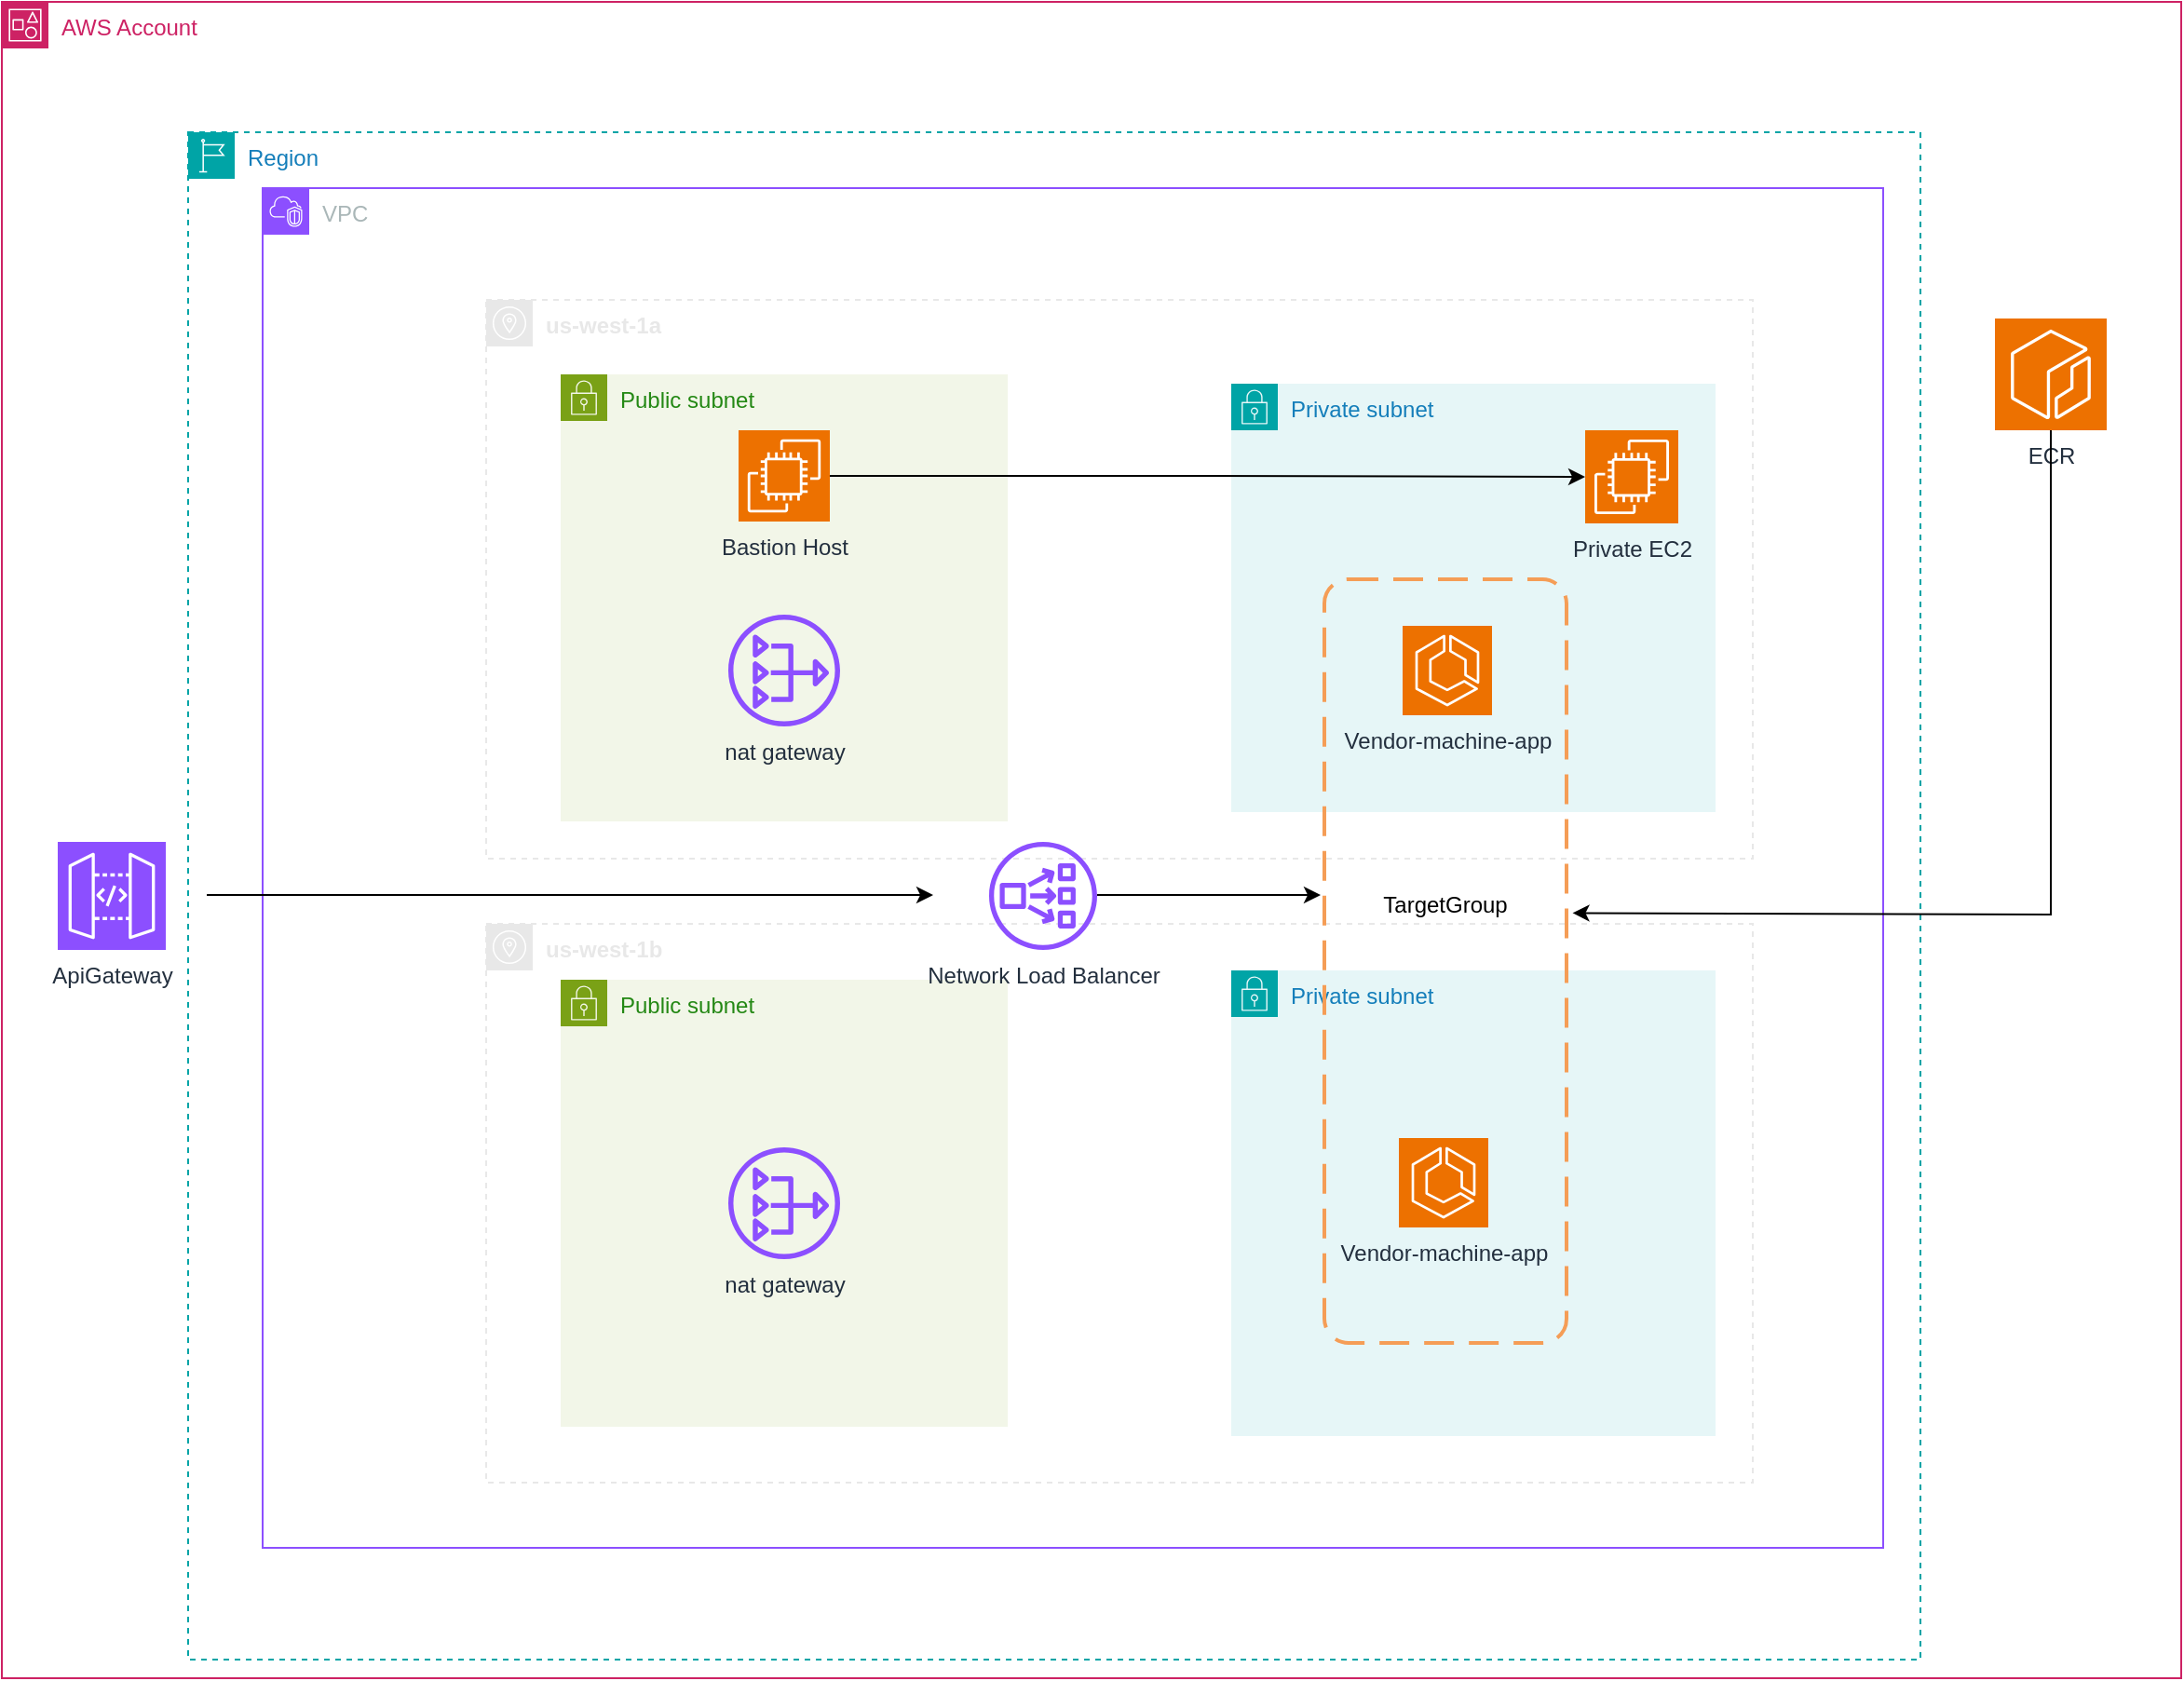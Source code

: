<mxfile version="24.7.17">
  <diagram name="Pagina-1" id="GiYAnxYqwcvPLfveUBgX">
    <mxGraphModel dx="2117" dy="621" grid="1" gridSize="10" guides="1" tooltips="1" connect="1" arrows="1" fold="1" page="1" pageScale="1" pageWidth="827" pageHeight="1169" math="0" shadow="0">
      <root>
        <mxCell id="0" />
        <mxCell id="1" parent="0" />
        <mxCell id="ztPhvUMGdO83rlUTSz4A-1" value="AWS Account" style="points=[[0,0],[0.25,0],[0.5,0],[0.75,0],[1,0],[1,0.25],[1,0.5],[1,0.75],[1,1],[0.75,1],[0.5,1],[0.25,1],[0,1],[0,0.75],[0,0.5],[0,0.25]];outlineConnect=0;gradientColor=none;html=1;whiteSpace=wrap;fontSize=12;fontStyle=0;container=1;pointerEvents=0;collapsible=0;recursiveResize=0;shape=mxgraph.aws4.group;grIcon=mxgraph.aws4.group_account;strokeColor=#CD2264;fillColor=none;verticalAlign=top;align=left;spacingLeft=30;fontColor=#CD2264;dashed=0;" parent="1" vertex="1">
          <mxGeometry x="-620" y="10" width="1170" height="900" as="geometry" />
        </mxCell>
        <mxCell id="ztPhvUMGdO83rlUTSz4A-2" value="VPC" style="points=[[0,0],[0.25,0],[0.5,0],[0.75,0],[1,0],[1,0.25],[1,0.5],[1,0.75],[1,1],[0.75,1],[0.5,1],[0.25,1],[0,1],[0,0.75],[0,0.5],[0,0.25]];outlineConnect=0;gradientColor=none;html=1;whiteSpace=wrap;fontSize=12;fontStyle=0;container=1;pointerEvents=0;collapsible=0;recursiveResize=0;shape=mxgraph.aws4.group;grIcon=mxgraph.aws4.group_vpc2;strokeColor=#8C4FFF;fillColor=none;verticalAlign=top;align=left;spacingLeft=30;fontColor=#AAB7B8;dashed=0;" parent="ztPhvUMGdO83rlUTSz4A-1" vertex="1">
          <mxGeometry x="140" y="100" width="870" height="730" as="geometry" />
        </mxCell>
        <mxCell id="ztPhvUMGdO83rlUTSz4A-17" value="Region" style="points=[[0,0],[0.25,0],[0.5,0],[0.75,0],[1,0],[1,0.25],[1,0.5],[1,0.75],[1,1],[0.75,1],[0.5,1],[0.25,1],[0,1],[0,0.75],[0,0.5],[0,0.25]];outlineConnect=0;gradientColor=none;html=1;whiteSpace=wrap;fontSize=12;fontStyle=0;container=1;pointerEvents=0;collapsible=0;recursiveResize=0;shape=mxgraph.aws4.group;grIcon=mxgraph.aws4.group_region;strokeColor=#00A4A6;fillColor=none;verticalAlign=top;align=left;spacingLeft=30;fontColor=#147EBA;dashed=1;" parent="ztPhvUMGdO83rlUTSz4A-1" vertex="1">
          <mxGeometry x="100" y="70" width="930" height="820" as="geometry" />
        </mxCell>
        <mxCell id="Mo4Rw9_1grGhFhqYLfK0-2" value="&lt;b&gt;us-west-1a&lt;/b&gt;" style="sketch=0;outlineConnect=0;gradientColor=none;html=1;whiteSpace=wrap;fontSize=12;fontStyle=0;shape=mxgraph.aws4.group;grIcon=mxgraph.aws4.group_availability_zone;strokeColor=#E8E8E8;fillColor=none;verticalAlign=top;align=left;spacingLeft=30;fontColor=#E8E8E8;dashed=1;" parent="ztPhvUMGdO83rlUTSz4A-17" vertex="1">
          <mxGeometry x="160" y="90" width="680" height="300" as="geometry" />
        </mxCell>
        <mxCell id="Mo4Rw9_1grGhFhqYLfK0-8" value="Private subnet" style="points=[[0,0],[0.25,0],[0.5,0],[0.75,0],[1,0],[1,0.25],[1,0.5],[1,0.75],[1,1],[0.75,1],[0.5,1],[0.25,1],[0,1],[0,0.75],[0,0.5],[0,0.25]];outlineConnect=0;gradientColor=none;html=1;whiteSpace=wrap;fontSize=12;fontStyle=0;container=1;pointerEvents=0;collapsible=0;recursiveResize=0;shape=mxgraph.aws4.group;grIcon=mxgraph.aws4.group_security_group;grStroke=0;strokeColor=#00A4A6;fillColor=#E6F6F7;verticalAlign=top;align=left;spacingLeft=30;fontColor=#147EBA;dashed=0;" parent="ztPhvUMGdO83rlUTSz4A-17" vertex="1">
          <mxGeometry x="560" y="135" width="260" height="230" as="geometry" />
        </mxCell>
        <mxCell id="Mo4Rw9_1grGhFhqYLfK0-11" value="Vendor-machine-app" style="sketch=0;points=[[0,0,0],[0.25,0,0],[0.5,0,0],[0.75,0,0],[1,0,0],[0,1,0],[0.25,1,0],[0.5,1,0],[0.75,1,0],[1,1,0],[0,0.25,0],[0,0.5,0],[0,0.75,0],[1,0.25,0],[1,0.5,0],[1,0.75,0]];outlineConnect=0;fontColor=#232F3E;fillColor=#ED7100;strokeColor=#ffffff;dashed=0;verticalLabelPosition=bottom;verticalAlign=top;align=center;html=1;fontSize=12;fontStyle=0;aspect=fixed;shape=mxgraph.aws4.resourceIcon;resIcon=mxgraph.aws4.ecs;" parent="Mo4Rw9_1grGhFhqYLfK0-8" vertex="1">
          <mxGeometry x="92" y="130" width="48" height="48" as="geometry" />
        </mxCell>
        <mxCell id="Mo4Rw9_1grGhFhqYLfK0-4" value="Public subnet" style="points=[[0,0],[0.25,0],[0.5,0],[0.75,0],[1,0],[1,0.25],[1,0.5],[1,0.75],[1,1],[0.75,1],[0.5,1],[0.25,1],[0,1],[0,0.75],[0,0.5],[0,0.25]];outlineConnect=0;gradientColor=none;html=1;whiteSpace=wrap;fontSize=12;fontStyle=0;container=1;pointerEvents=0;collapsible=0;recursiveResize=0;shape=mxgraph.aws4.group;grIcon=mxgraph.aws4.group_security_group;grStroke=0;strokeColor=#7AA116;fillColor=#F2F6E8;verticalAlign=top;align=left;spacingLeft=30;fontColor=#248814;dashed=0;" parent="ztPhvUMGdO83rlUTSz4A-17" vertex="1">
          <mxGeometry x="200" y="130" width="240" height="240" as="geometry" />
        </mxCell>
        <mxCell id="lFxHBnv5PewYRHa8zUj7-11" value="nat gateway" style="sketch=0;outlineConnect=0;fontColor=#232F3E;gradientColor=none;fillColor=#8C4FFF;strokeColor=none;dashed=0;verticalLabelPosition=bottom;verticalAlign=top;align=center;html=1;fontSize=12;fontStyle=0;aspect=fixed;pointerEvents=1;shape=mxgraph.aws4.nat_gateway;" parent="Mo4Rw9_1grGhFhqYLfK0-4" vertex="1">
          <mxGeometry x="90" y="129" width="60" height="60" as="geometry" />
        </mxCell>
        <mxCell id="Mo4Rw9_1grGhFhqYLfK0-9" value="Private subnet" style="points=[[0,0],[0.25,0],[0.5,0],[0.75,0],[1,0],[1,0.25],[1,0.5],[1,0.75],[1,1],[0.75,1],[0.5,1],[0.25,1],[0,1],[0,0.75],[0,0.5],[0,0.25]];outlineConnect=0;gradientColor=none;html=1;whiteSpace=wrap;fontSize=12;fontStyle=0;container=1;pointerEvents=0;collapsible=0;recursiveResize=0;shape=mxgraph.aws4.group;grIcon=mxgraph.aws4.group_security_group;grStroke=0;strokeColor=#00A4A6;fillColor=#E6F6F7;verticalAlign=top;align=left;spacingLeft=30;fontColor=#147EBA;dashed=0;" parent="ztPhvUMGdO83rlUTSz4A-17" vertex="1">
          <mxGeometry x="560" y="450" width="260" height="250" as="geometry" />
        </mxCell>
        <mxCell id="lFxHBnv5PewYRHa8zUj7-1" value="Vendor-machine-app" style="sketch=0;points=[[0,0,0],[0.25,0,0],[0.5,0,0],[0.75,0,0],[1,0,0],[0,1,0],[0.25,1,0],[0.5,1,0],[0.75,1,0],[1,1,0],[0,0.25,0],[0,0.5,0],[0,0.75,0],[1,0.25,0],[1,0.5,0],[1,0.75,0]];outlineConnect=0;fontColor=#232F3E;fillColor=#ED7100;strokeColor=#ffffff;dashed=0;verticalLabelPosition=bottom;verticalAlign=top;align=center;html=1;fontSize=12;fontStyle=0;aspect=fixed;shape=mxgraph.aws4.resourceIcon;resIcon=mxgraph.aws4.ecs;" parent="Mo4Rw9_1grGhFhqYLfK0-9" vertex="1">
          <mxGeometry x="90" y="90" width="48" height="48" as="geometry" />
        </mxCell>
        <mxCell id="Mo4Rw9_1grGhFhqYLfK0-23" style="edgeStyle=orthogonalEdgeStyle;rounded=0;orthogonalLoop=1;jettySize=auto;html=1;strokeColor=#000000;" parent="ztPhvUMGdO83rlUTSz4A-17" source="Mo4Rw9_1grGhFhqYLfK0-15" target="Mo4Rw9_1grGhFhqYLfK0-14" edge="1">
          <mxGeometry relative="1" as="geometry" />
        </mxCell>
        <mxCell id="Mo4Rw9_1grGhFhqYLfK0-5" value="Public subnet" style="points=[[0,0],[0.25,0],[0.5,0],[0.75,0],[1,0],[1,0.25],[1,0.5],[1,0.75],[1,1],[0.75,1],[0.5,1],[0.25,1],[0,1],[0,0.75],[0,0.5],[0,0.25]];outlineConnect=0;gradientColor=none;html=1;whiteSpace=wrap;fontSize=12;fontStyle=0;container=1;pointerEvents=0;collapsible=0;recursiveResize=0;shape=mxgraph.aws4.group;grIcon=mxgraph.aws4.group_security_group;grStroke=0;strokeColor=#7AA116;fillColor=#F2F6E8;verticalAlign=top;align=left;spacingLeft=30;fontColor=#248814;dashed=0;" parent="ztPhvUMGdO83rlUTSz4A-17" vertex="1">
          <mxGeometry x="200" y="455" width="240" height="240" as="geometry" />
        </mxCell>
        <mxCell id="Mo4Rw9_1grGhFhqYLfK0-14" value="Private EC2" style="sketch=0;points=[[0,0,0],[0.25,0,0],[0.5,0,0],[0.75,0,0],[1,0,0],[0,1,0],[0.25,1,0],[0.5,1,0],[0.75,1,0],[1,1,0],[0,0.25,0],[0,0.5,0],[0,0.75,0],[1,0.25,0],[1,0.5,0],[1,0.75,0]];outlineConnect=0;fontColor=#232F3E;fillColor=#ED7100;strokeColor=#ffffff;dashed=0;verticalLabelPosition=bottom;verticalAlign=top;align=center;html=1;fontSize=12;fontStyle=0;aspect=fixed;shape=mxgraph.aws4.resourceIcon;resIcon=mxgraph.aws4.ec2;" parent="ztPhvUMGdO83rlUTSz4A-17" vertex="1">
          <mxGeometry x="750" y="160" width="50" height="50" as="geometry" />
        </mxCell>
        <mxCell id="w7xmk8A0zVexpmfg6uB5-8" style="edgeStyle=orthogonalEdgeStyle;rounded=0;orthogonalLoop=1;jettySize=auto;html=1;exitX=0.5;exitY=1;exitDx=0;exitDy=0;" parent="ztPhvUMGdO83rlUTSz4A-17" edge="1">
          <mxGeometry relative="1" as="geometry">
            <mxPoint x="475" y="560" as="sourcePoint" />
            <mxPoint x="475" y="560" as="targetPoint" />
          </mxGeometry>
        </mxCell>
        <mxCell id="lFxHBnv5PewYRHa8zUj7-3" value="&lt;b&gt;us-west-1b&lt;/b&gt;" style="sketch=0;outlineConnect=0;gradientColor=none;html=1;whiteSpace=wrap;fontSize=12;fontStyle=0;shape=mxgraph.aws4.group;grIcon=mxgraph.aws4.group_availability_zone;strokeColor=#E8E8E8;fillColor=none;verticalAlign=top;align=left;spacingLeft=30;fontColor=#E8E8E8;dashed=1;" parent="ztPhvUMGdO83rlUTSz4A-17" vertex="1">
          <mxGeometry x="160" y="425" width="680" height="300" as="geometry" />
        </mxCell>
        <mxCell id="lFxHBnv5PewYRHa8zUj7-4" value="Network Load Balancer" style="sketch=0;outlineConnect=0;fontColor=#232F3E;gradientColor=none;fillColor=#8C4FFF;strokeColor=none;dashed=0;verticalLabelPosition=bottom;verticalAlign=top;align=center;html=1;fontSize=12;fontStyle=0;aspect=fixed;pointerEvents=1;shape=mxgraph.aws4.network_load_balancer;" parent="ztPhvUMGdO83rlUTSz4A-17" vertex="1">
          <mxGeometry x="430" y="381" width="58" height="58" as="geometry" />
        </mxCell>
        <mxCell id="Mo4Rw9_1grGhFhqYLfK0-15" value="Bastion Host" style="sketch=0;points=[[0,0,0],[0.25,0,0],[0.5,0,0],[0.75,0,0],[1,0,0],[0,1,0],[0.25,1,0],[0.5,1,0],[0.75,1,0],[1,1,0],[0,0.25,0],[0,0.5,0],[0,0.75,0],[1,0.25,0],[1,0.5,0],[1,0.75,0]];outlineConnect=0;fontColor=#232F3E;fillColor=#ED7100;strokeColor=#ffffff;dashed=0;verticalLabelPosition=bottom;verticalAlign=top;align=center;html=1;fontSize=12;fontStyle=0;aspect=fixed;shape=mxgraph.aws4.resourceIcon;resIcon=mxgraph.aws4.ec2;" parent="ztPhvUMGdO83rlUTSz4A-17" vertex="1">
          <mxGeometry x="295.5" y="160" width="49" height="49" as="geometry" />
        </mxCell>
        <mxCell id="lFxHBnv5PewYRHa8zUj7-8" value="" style="endArrow=classic;html=1;rounded=0;" parent="ztPhvUMGdO83rlUTSz4A-17" edge="1">
          <mxGeometry width="50" height="50" relative="1" as="geometry">
            <mxPoint x="488" y="409.5" as="sourcePoint" />
            <mxPoint x="608" y="409.5" as="targetPoint" />
          </mxGeometry>
        </mxCell>
        <mxCell id="lFxHBnv5PewYRHa8zUj7-10" value="" style="endArrow=classic;html=1;rounded=0;" parent="ztPhvUMGdO83rlUTSz4A-17" edge="1">
          <mxGeometry width="50" height="50" relative="1" as="geometry">
            <mxPoint x="10" y="409.5" as="sourcePoint" />
            <mxPoint x="400" y="409.5" as="targetPoint" />
          </mxGeometry>
        </mxCell>
        <mxCell id="lFxHBnv5PewYRHa8zUj7-12" value="nat gateway" style="sketch=0;outlineConnect=0;fontColor=#232F3E;gradientColor=none;fillColor=#8C4FFF;strokeColor=none;dashed=0;verticalLabelPosition=bottom;verticalAlign=top;align=center;html=1;fontSize=12;fontStyle=0;aspect=fixed;pointerEvents=1;shape=mxgraph.aws4.nat_gateway;" parent="ztPhvUMGdO83rlUTSz4A-17" vertex="1">
          <mxGeometry x="290" y="545" width="60" height="60" as="geometry" />
        </mxCell>
        <mxCell id="lFxHBnv5PewYRHa8zUj7-9" value="ApiGateway" style="sketch=0;points=[[0,0,0],[0.25,0,0],[0.5,0,0],[0.75,0,0],[1,0,0],[0,1,0],[0.25,1,0],[0.5,1,0],[0.75,1,0],[1,1,0],[0,0.25,0],[0,0.5,0],[0,0.75,0],[1,0.25,0],[1,0.5,0],[1,0.75,0]];outlineConnect=0;fontColor=#232F3E;fillColor=#8C4FFF;strokeColor=#ffffff;dashed=0;verticalLabelPosition=bottom;verticalAlign=top;align=center;html=1;fontSize=12;fontStyle=0;aspect=fixed;shape=mxgraph.aws4.resourceIcon;resIcon=mxgraph.aws4.api_gateway;" parent="ztPhvUMGdO83rlUTSz4A-1" vertex="1">
          <mxGeometry x="30" y="451" width="58" height="58" as="geometry" />
        </mxCell>
        <mxCell id="lFxHBnv5PewYRHa8zUj7-17" value="ECR" style="sketch=0;points=[[0,0,0],[0.25,0,0],[0.5,0,0],[0.75,0,0],[1,0,0],[0,1,0],[0.25,1,0],[0.5,1,0],[0.75,1,0],[1,1,0],[0,0.25,0],[0,0.5,0],[0,0.75,0],[1,0.25,0],[1,0.5,0],[1,0.75,0]];outlineConnect=0;fontColor=#232F3E;fillColor=#ED7100;strokeColor=#ffffff;dashed=0;verticalLabelPosition=bottom;verticalAlign=top;align=center;html=1;fontSize=12;fontStyle=0;aspect=fixed;shape=mxgraph.aws4.resourceIcon;resIcon=mxgraph.aws4.ecr;" parent="ztPhvUMGdO83rlUTSz4A-1" vertex="1">
          <mxGeometry x="1070" y="170" width="60" height="60" as="geometry" />
        </mxCell>
        <mxCell id="lFxHBnv5PewYRHa8zUj7-6" value="" style="rounded=1;arcSize=10;dashed=1;strokeColor=#F59D56;fillColor=none;gradientColor=none;dashPattern=8 4;strokeWidth=2;" parent="1" vertex="1">
          <mxGeometry x="90" y="320" width="130" height="410" as="geometry" />
        </mxCell>
        <mxCell id="lFxHBnv5PewYRHa8zUj7-7" value="TargetGroup" style="text;html=1;align=center;verticalAlign=middle;whiteSpace=wrap;rounded=0;" parent="1" vertex="1">
          <mxGeometry x="125" y="480" width="60" height="30" as="geometry" />
        </mxCell>
        <mxCell id="lFxHBnv5PewYRHa8zUj7-18" value="" style="endArrow=classic;html=1;rounded=0;exitX=0.5;exitY=1;exitDx=0;exitDy=0;exitPerimeter=0;entryX=1.025;entryY=0.437;entryDx=0;entryDy=0;entryPerimeter=0;" parent="1" source="lFxHBnv5PewYRHa8zUj7-17" target="lFxHBnv5PewYRHa8zUj7-6" edge="1">
          <mxGeometry width="50" height="50" relative="1" as="geometry">
            <mxPoint x="640" y="460" as="sourcePoint" />
            <mxPoint x="690" y="410" as="targetPoint" />
            <Array as="points">
              <mxPoint x="480" y="500" />
            </Array>
          </mxGeometry>
        </mxCell>
      </root>
    </mxGraphModel>
  </diagram>
</mxfile>
